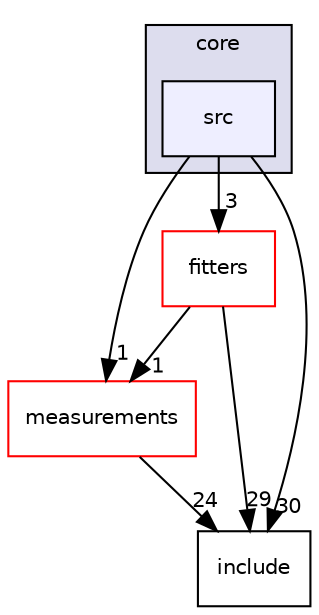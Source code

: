 digraph "genfit/core/src" {
  compound=true
  node [ fontsize="10", fontname="Helvetica"];
  edge [ labelfontsize="10", labelfontname="Helvetica"];
  subgraph clusterdir_7a40b7556c10f243ca9453eab1d74876 {
    graph [ bgcolor="#ddddee", pencolor="black", label="core" fontname="Helvetica", fontsize="10", URL="dir_7a40b7556c10f243ca9453eab1d74876.html"]
  dir_439e7a022259d9fe8d8a3ef21794f960 [shape=box, label="src", style="filled", fillcolor="#eeeeff", pencolor="black", URL="dir_439e7a022259d9fe8d8a3ef21794f960.html"];
  }
  dir_84ddfff8e8c088d4b1ab178aeca71541 [shape=box label="fitters" fillcolor="white" style="filled" color="red" URL="dir_84ddfff8e8c088d4b1ab178aeca71541.html"];
  dir_9268fb76a242d6fab4cb1d575f1746b1 [shape=box label="measurements" fillcolor="white" style="filled" color="red" URL="dir_9268fb76a242d6fab4cb1d575f1746b1.html"];
  dir_7846e69fd0f03b73ad7d6ad4a7f620c3 [shape=box label="include" URL="dir_7846e69fd0f03b73ad7d6ad4a7f620c3.html"];
  dir_84ddfff8e8c088d4b1ab178aeca71541->dir_9268fb76a242d6fab4cb1d575f1746b1 [headlabel="1", labeldistance=1.5 headhref="dir_000043_000054.html"];
  dir_84ddfff8e8c088d4b1ab178aeca71541->dir_7846e69fd0f03b73ad7d6ad4a7f620c3 [headlabel="29", labeldistance=1.5 headhref="dir_000043_000030.html"];
  dir_439e7a022259d9fe8d8a3ef21794f960->dir_84ddfff8e8c088d4b1ab178aeca71541 [headlabel="3", labeldistance=1.5 headhref="dir_000033_000043.html"];
  dir_439e7a022259d9fe8d8a3ef21794f960->dir_9268fb76a242d6fab4cb1d575f1746b1 [headlabel="1", labeldistance=1.5 headhref="dir_000033_000054.html"];
  dir_439e7a022259d9fe8d8a3ef21794f960->dir_7846e69fd0f03b73ad7d6ad4a7f620c3 [headlabel="30", labeldistance=1.5 headhref="dir_000033_000030.html"];
  dir_9268fb76a242d6fab4cb1d575f1746b1->dir_7846e69fd0f03b73ad7d6ad4a7f620c3 [headlabel="24", labeldistance=1.5 headhref="dir_000054_000030.html"];
}

